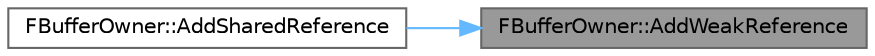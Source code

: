 digraph "FBufferOwner::AddWeakReference"
{
 // INTERACTIVE_SVG=YES
 // LATEX_PDF_SIZE
  bgcolor="transparent";
  edge [fontname=Helvetica,fontsize=10,labelfontname=Helvetica,labelfontsize=10];
  node [fontname=Helvetica,fontsize=10,shape=box,height=0.2,width=0.4];
  rankdir="RL";
  Node1 [id="Node000001",label="FBufferOwner::AddWeakReference",height=0.2,width=0.4,color="gray40", fillcolor="grey60", style="filled", fontcolor="black",tooltip=" "];
  Node1 -> Node2 [id="edge1_Node000001_Node000002",dir="back",color="steelblue1",style="solid",tooltip=" "];
  Node2 [id="Node000002",label="FBufferOwner::AddSharedReference",height=0.2,width=0.4,color="grey40", fillcolor="white", style="filled",URL="$d3/d0f/classFBufferOwner.html#a1214f4093ed965e742a2ae4d50784e68",tooltip=" "];
}
